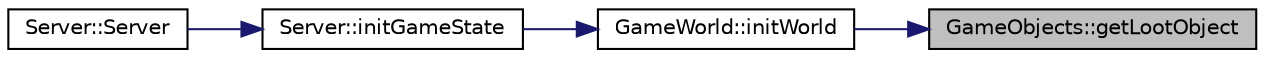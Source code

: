 digraph "GameObjects::getLootObject"
{
 // LATEX_PDF_SIZE
  edge [fontname="Helvetica",fontsize="10",labelfontname="Helvetica",labelfontsize="10"];
  node [fontname="Helvetica",fontsize="10",shape=record];
  rankdir="RL";
  Node1 [label="GameObjects::getLootObject",height=0.2,width=0.4,color="black", fillcolor="grey75", style="filled", fontcolor="black",tooltip=" "];
  Node1 -> Node2 [dir="back",color="midnightblue",fontsize="10",style="solid",fontname="Helvetica"];
  Node2 [label="GameWorld::initWorld",height=0.2,width=0.4,color="black", fillcolor="white", style="filled",URL="$classGameWorld.html#ab78e304a7c2babd4addacd751b56c98c",tooltip="Initializes the game world. Loads assets and map. Adds npcs and objects to the world."];
  Node2 -> Node3 [dir="back",color="midnightblue",fontsize="10",style="solid",fontname="Helvetica"];
  Node3 [label="Server::initGameState",height=0.2,width=0.4,color="black", fillcolor="white", style="filled",URL="$classServer.html#a50304dfbea44f60fb1da1f4754d582dd",tooltip="Initializes the gamestate and gameworld."];
  Node3 -> Node4 [dir="back",color="midnightblue",fontsize="10",style="solid",fontname="Helvetica"];
  Node4 [label="Server::Server",height=0.2,width=0.4,color="black", fillcolor="white", style="filled",URL="$classServer.html#ad5ec9462b520e59f7ea831e157ee5e59",tooltip=" "];
}
